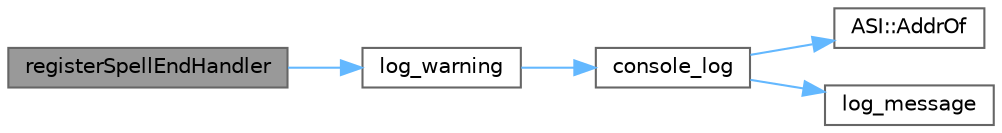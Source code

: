 digraph "registerSpellEndHandler"
{
 // LATEX_PDF_SIZE
  bgcolor="transparent";
  edge [fontname=Helvetica,fontsize=10,labelfontname=Helvetica,labelfontsize=10];
  node [fontname=Helvetica,fontsize=10,shape=box,height=0.2,width=0.4];
  rankdir="LR";
  Node1 [id="Node000001",label="registerSpellEndHandler",height=0.2,width=0.4,color="gray40", fillcolor="grey60", style="filled", fontcolor="black",tooltip=" "];
  Node1 -> Node2 [id="edge1_Node000001_Node000002",color="steelblue1",style="solid",tooltip=" "];
  Node2 [id="Node000002",label="log_warning",height=0.2,width=0.4,color="grey40", fillcolor="white", style="filled",URL="$sf__wrappers_8c.html#a825433b084e07dce191049d45ecdde2a",tooltip=" "];
  Node2 -> Node3 [id="edge2_Node000002_Node000003",color="steelblue1",style="solid",tooltip=" "];
  Node3 [id="Node000003",label="console_log",height=0.2,width=0.4,color="grey40", fillcolor="white", style="filled",URL="$sf__console__hook_8c.html#af6b694e632c7b92e802468161b511edf",tooltip=" "];
  Node3 -> Node4 [id="edge3_Node000003_Node000004",color="steelblue1",style="solid",tooltip=" "];
  Node4 [id="Node000004",label="ASI::AddrOf",height=0.2,width=0.4,color="grey40", fillcolor="white", style="filled",URL="$namespace_a_s_i.html#a05ca5acefdcb7e955f472b60e5511a1a",tooltip="returns \"real\" virtual address of given memory offset"];
  Node3 -> Node5 [id="edge4_Node000003_Node000005",color="steelblue1",style="solid",tooltip=" "];
  Node5 [id="Node000005",label="log_message",height=0.2,width=0.4,color="grey40", fillcolor="white", style="filled",URL="$sf__wrappers_8c.html#ac5c95c4eeefbc3d135cafe996908b639",tooltip=" "];
}
